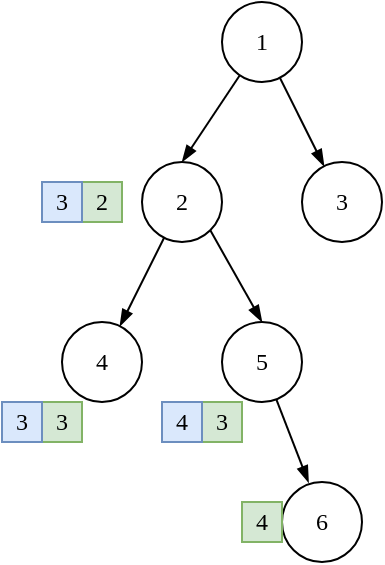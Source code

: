 <mxfile version="14.5.1" type="device" pages="3"><diagram id="EjArKT-MrFbx6aZLU-S4" name="Page-1"><mxGraphModel dx="541" dy="384" grid="1" gridSize="10" guides="1" tooltips="1" connect="1" arrows="1" fold="1" page="1" pageScale="1" pageWidth="850" pageHeight="1100" math="0" shadow="0"><root><mxCell id="0"/><mxCell id="1" parent="0"/><mxCell id="geOj2evyH7ZvSi590aww-1" style="rounded=0;orthogonalLoop=1;jettySize=auto;html=1;entryX=0.5;entryY=0;entryDx=0;entryDy=0;endArrow=blockThin;endFill=1;" edge="1" parent="1" source="geOj2evyH7ZvSi590aww-3" target="geOj2evyH7ZvSi590aww-5"><mxGeometry relative="1" as="geometry"/></mxCell><mxCell id="geOj2evyH7ZvSi590aww-2" value="" style="rounded=0;orthogonalLoop=1;jettySize=auto;html=1;endArrow=blockThin;endFill=1;" edge="1" parent="1" source="geOj2evyH7ZvSi590aww-3" target="geOj2evyH7ZvSi590aww-10"><mxGeometry relative="1" as="geometry"/></mxCell><mxCell id="geOj2evyH7ZvSi590aww-3" value="&lt;font face=&quot;Lucida Console&quot;&gt;1&lt;/font&gt;" style="ellipse;whiteSpace=wrap;html=1;aspect=fixed;" vertex="1" parent="1"><mxGeometry x="290" y="150" width="40" height="40" as="geometry"/></mxCell><mxCell id="geOj2evyH7ZvSi590aww-4" value="" style="edgeStyle=none;rounded=0;orthogonalLoop=1;jettySize=auto;html=1;endArrow=blockThin;endFill=1;" edge="1" parent="1" source="geOj2evyH7ZvSi590aww-5" target="geOj2evyH7ZvSi590aww-6"><mxGeometry relative="1" as="geometry"/></mxCell><mxCell id="geOj2evyH7ZvSi590aww-5" value="&lt;font face=&quot;Lucida Console&quot;&gt;2&lt;/font&gt;" style="ellipse;whiteSpace=wrap;html=1;aspect=fixed;" vertex="1" parent="1"><mxGeometry x="250" y="230" width="40" height="40" as="geometry"/></mxCell><mxCell id="geOj2evyH7ZvSi590aww-6" value="&lt;font face=&quot;Lucida Console&quot;&gt;4&lt;/font&gt;" style="ellipse;whiteSpace=wrap;html=1;aspect=fixed;" vertex="1" parent="1"><mxGeometry x="210" y="310" width="40" height="40" as="geometry"/></mxCell><mxCell id="geOj2evyH7ZvSi590aww-7" style="rounded=0;orthogonalLoop=1;jettySize=auto;html=1;entryX=0.5;entryY=0;entryDx=0;entryDy=0;endArrow=blockThin;endFill=1;exitX=1;exitY=1;exitDx=0;exitDy=0;" edge="1" parent="1" source="geOj2evyH7ZvSi590aww-5" target="geOj2evyH7ZvSi590aww-11"><mxGeometry relative="1" as="geometry"/></mxCell><mxCell id="geOj2evyH7ZvSi590aww-10" value="&lt;font face=&quot;Lucida Console&quot;&gt;3&lt;/font&gt;" style="ellipse;whiteSpace=wrap;html=1;aspect=fixed;" vertex="1" parent="1"><mxGeometry x="330" y="230" width="40" height="40" as="geometry"/></mxCell><mxCell id="geOj2evyH7ZvSi590aww-11" value="&lt;font face=&quot;Lucida Console&quot;&gt;5&lt;/font&gt;" style="ellipse;whiteSpace=wrap;html=1;aspect=fixed;" vertex="1" parent="1"><mxGeometry x="290" y="310" width="40" height="40" as="geometry"/></mxCell><mxCell id="geOj2evyH7ZvSi590aww-20" value="&lt;font face=&quot;Lucida Console&quot;&gt;3&lt;/font&gt;" style="rounded=0;whiteSpace=wrap;html=1;fillColor=#d5e8d4;strokeColor=#82b366;" vertex="1" parent="1"><mxGeometry x="280" y="350" width="20" height="20" as="geometry"/></mxCell><mxCell id="geOj2evyH7ZvSi590aww-21" value="&lt;font face=&quot;Lucida Console&quot;&gt;6&lt;/font&gt;" style="ellipse;whiteSpace=wrap;html=1;aspect=fixed;" vertex="1" parent="1"><mxGeometry x="320" y="390" width="40" height="40" as="geometry"/></mxCell><mxCell id="geOj2evyH7ZvSi590aww-22" style="rounded=0;orthogonalLoop=1;jettySize=auto;html=1;entryX=0.332;entryY=0.007;entryDx=0;entryDy=0;endArrow=blockThin;endFill=1;entryPerimeter=0;" edge="1" parent="1" source="geOj2evyH7ZvSi590aww-11" target="geOj2evyH7ZvSi590aww-21"><mxGeometry relative="1" as="geometry"/></mxCell><mxCell id="geOj2evyH7ZvSi590aww-25" value="&lt;font face=&quot;Lucida Console&quot;&gt;4&lt;/font&gt;" style="rounded=0;whiteSpace=wrap;html=1;fillColor=#dae8fc;strokeColor=#6c8ebf;" vertex="1" parent="1"><mxGeometry x="260" y="350" width="20" height="20" as="geometry"/></mxCell><mxCell id="geOj2evyH7ZvSi590aww-26" value="&lt;font face=&quot;Lucida Console&quot;&gt;3&lt;/font&gt;" style="rounded=0;whiteSpace=wrap;html=1;fillColor=#d5e8d4;strokeColor=#82b366;" vertex="1" parent="1"><mxGeometry x="200" y="350" width="20" height="20" as="geometry"/></mxCell><mxCell id="geOj2evyH7ZvSi590aww-27" value="&lt;font face=&quot;Lucida Console&quot;&gt;3&lt;/font&gt;" style="rounded=0;whiteSpace=wrap;html=1;fillColor=#dae8fc;strokeColor=#6c8ebf;" vertex="1" parent="1"><mxGeometry x="180" y="350" width="20" height="20" as="geometry"/></mxCell><mxCell id="geOj2evyH7ZvSi590aww-30" value="&lt;font face=&quot;Lucida Console&quot;&gt;2&lt;/font&gt;" style="rounded=0;whiteSpace=wrap;html=1;fillColor=#d5e8d4;strokeColor=#82b366;" vertex="1" parent="1"><mxGeometry x="220" y="240" width="20" height="20" as="geometry"/></mxCell><mxCell id="geOj2evyH7ZvSi590aww-31" value="&lt;font face=&quot;Lucida Console&quot;&gt;3&lt;/font&gt;" style="rounded=0;whiteSpace=wrap;html=1;fillColor=#dae8fc;strokeColor=#6c8ebf;" vertex="1" parent="1"><mxGeometry x="200" y="240" width="20" height="20" as="geometry"/></mxCell><mxCell id="geOj2evyH7ZvSi590aww-32" value="&lt;font face=&quot;Lucida Console&quot;&gt;4&lt;/font&gt;" style="rounded=0;whiteSpace=wrap;html=1;fillColor=#d5e8d4;strokeColor=#82b366;" vertex="1" parent="1"><mxGeometry x="300" y="400" width="20" height="20" as="geometry"/></mxCell></root></mxGraphModel></diagram><diagram id="B_T7iXTXOtuxCy4Hhget" name="simplify"><mxGraphModel dx="450" dy="320" grid="1" gridSize="10" guides="1" tooltips="1" connect="1" arrows="1" fold="1" page="1" pageScale="1" pageWidth="850" pageHeight="1100" math="0" shadow="0"><root><mxCell id="GvyMSwOtsJzgNe0vGO97-0"/><mxCell id="GvyMSwOtsJzgNe0vGO97-1" parent="GvyMSwOtsJzgNe0vGO97-0"/><mxCell id="0YNHLl9lAotkaSQNJDHH-0" style="rounded=0;orthogonalLoop=1;jettySize=auto;html=1;entryX=0.5;entryY=0;entryDx=0;entryDy=0;endArrow=blockThin;endFill=1;" edge="1" parent="GvyMSwOtsJzgNe0vGO97-1" source="0YNHLl9lAotkaSQNJDHH-2" target="0YNHLl9lAotkaSQNJDHH-4"><mxGeometry relative="1" as="geometry"/></mxCell><mxCell id="0YNHLl9lAotkaSQNJDHH-1" value="" style="rounded=0;orthogonalLoop=1;jettySize=auto;html=1;endArrow=blockThin;endFill=1;" edge="1" parent="GvyMSwOtsJzgNe0vGO97-1" source="0YNHLl9lAotkaSQNJDHH-2" target="0YNHLl9lAotkaSQNJDHH-7"><mxGeometry relative="1" as="geometry"/></mxCell><mxCell id="0YNHLl9lAotkaSQNJDHH-2" value="&lt;font face=&quot;Lucida Console&quot;&gt;1&lt;/font&gt;" style="ellipse;whiteSpace=wrap;html=1;aspect=fixed;" vertex="1" parent="GvyMSwOtsJzgNe0vGO97-1"><mxGeometry x="360" y="220" width="40" height="40" as="geometry"/></mxCell><mxCell id="0YNHLl9lAotkaSQNJDHH-3" value="" style="edgeStyle=none;rounded=0;orthogonalLoop=1;jettySize=auto;html=1;endArrow=blockThin;endFill=1;entryX=0.5;entryY=0;entryDx=0;entryDy=0;" edge="1" parent="GvyMSwOtsJzgNe0vGO97-1" source="0YNHLl9lAotkaSQNJDHH-4" target="0YNHLl9lAotkaSQNJDHH-5"><mxGeometry relative="1" as="geometry"/></mxCell><mxCell id="0YNHLl9lAotkaSQNJDHH-4" value="&lt;font face=&quot;Lucida Console&quot;&gt;2&lt;/font&gt;" style="ellipse;whiteSpace=wrap;html=1;aspect=fixed;" vertex="1" parent="GvyMSwOtsJzgNe0vGO97-1"><mxGeometry x="320" y="300" width="40" height="40" as="geometry"/></mxCell><mxCell id="0YNHLl9lAotkaSQNJDHH-20" style="edgeStyle=none;rounded=0;orthogonalLoop=1;jettySize=auto;html=1;entryX=0.5;entryY=0;entryDx=0;entryDy=0;endArrow=blockThin;endFill=1;" edge="1" parent="GvyMSwOtsJzgNe0vGO97-1" source="0YNHLl9lAotkaSQNJDHH-5" target="0YNHLl9lAotkaSQNJDHH-18"><mxGeometry relative="1" as="geometry"/></mxCell><mxCell id="0YNHLl9lAotkaSQNJDHH-21" style="edgeStyle=none;rounded=0;orthogonalLoop=1;jettySize=auto;html=1;entryX=0.5;entryY=0;entryDx=0;entryDy=0;endArrow=blockThin;endFill=1;" edge="1" parent="GvyMSwOtsJzgNe0vGO97-1" source="0YNHLl9lAotkaSQNJDHH-5" target="0YNHLl9lAotkaSQNJDHH-19"><mxGeometry relative="1" as="geometry"/></mxCell><mxCell id="0YNHLl9lAotkaSQNJDHH-5" value="&lt;font face=&quot;Lucida Console&quot;&gt;4&lt;/font&gt;" style="ellipse;whiteSpace=wrap;html=1;aspect=fixed;" vertex="1" parent="GvyMSwOtsJzgNe0vGO97-1"><mxGeometry x="280" y="380" width="40" height="40" as="geometry"/></mxCell><mxCell id="0YNHLl9lAotkaSQNJDHH-6" style="rounded=0;orthogonalLoop=1;jettySize=auto;html=1;entryX=0.5;entryY=0;entryDx=0;entryDy=0;endArrow=blockThin;endFill=1;exitX=1;exitY=1;exitDx=0;exitDy=0;" edge="1" parent="GvyMSwOtsJzgNe0vGO97-1" source="0YNHLl9lAotkaSQNJDHH-4" target="0YNHLl9lAotkaSQNJDHH-8"><mxGeometry relative="1" as="geometry"/></mxCell><mxCell id="0YNHLl9lAotkaSQNJDHH-31" style="edgeStyle=none;rounded=0;orthogonalLoop=1;jettySize=auto;html=1;entryX=0.5;entryY=0;entryDx=0;entryDy=0;endArrow=blockThin;endFill=1;" edge="1" parent="GvyMSwOtsJzgNe0vGO97-1" source="0YNHLl9lAotkaSQNJDHH-7" target="0YNHLl9lAotkaSQNJDHH-29"><mxGeometry relative="1" as="geometry"/></mxCell><mxCell id="0YNHLl9lAotkaSQNJDHH-32" style="edgeStyle=none;rounded=0;orthogonalLoop=1;jettySize=auto;html=1;entryX=0.5;entryY=0;entryDx=0;entryDy=0;endArrow=blockThin;endFill=1;" edge="1" parent="GvyMSwOtsJzgNe0vGO97-1" source="0YNHLl9lAotkaSQNJDHH-7" target="0YNHLl9lAotkaSQNJDHH-30"><mxGeometry relative="1" as="geometry"/></mxCell><mxCell id="0YNHLl9lAotkaSQNJDHH-7" value="&lt;font face=&quot;Lucida Console&quot;&gt;3&lt;/font&gt;" style="ellipse;whiteSpace=wrap;html=1;aspect=fixed;" vertex="1" parent="GvyMSwOtsJzgNe0vGO97-1"><mxGeometry x="415" y="300" width="40" height="40" as="geometry"/></mxCell><mxCell id="0YNHLl9lAotkaSQNJDHH-23" style="edgeStyle=none;rounded=0;orthogonalLoop=1;jettySize=auto;html=1;entryX=0.5;entryY=0;entryDx=0;entryDy=0;endArrow=blockThin;endFill=1;" edge="1" parent="GvyMSwOtsJzgNe0vGO97-1" source="0YNHLl9lAotkaSQNJDHH-8" target="0YNHLl9lAotkaSQNJDHH-22"><mxGeometry relative="1" as="geometry"/></mxCell><mxCell id="0YNHLl9lAotkaSQNJDHH-8" value="&lt;font face=&quot;Lucida Console&quot;&gt;5&lt;/font&gt;" style="ellipse;whiteSpace=wrap;html=1;aspect=fixed;" vertex="1" parent="GvyMSwOtsJzgNe0vGO97-1"><mxGeometry x="360" y="380" width="40" height="40" as="geometry"/></mxCell><mxCell id="0YNHLl9lAotkaSQNJDHH-26" style="edgeStyle=none;rounded=0;orthogonalLoop=1;jettySize=auto;html=1;entryX=0.5;entryY=0;entryDx=0;entryDy=0;endArrow=blockThin;endFill=1;" edge="1" parent="GvyMSwOtsJzgNe0vGO97-1" source="0YNHLl9lAotkaSQNJDHH-10" target="0YNHLl9lAotkaSQNJDHH-24"><mxGeometry relative="1" as="geometry"/></mxCell><mxCell id="0YNHLl9lAotkaSQNJDHH-27" style="edgeStyle=none;rounded=0;orthogonalLoop=1;jettySize=auto;html=1;entryX=0.5;entryY=0;entryDx=0;entryDy=0;endArrow=blockThin;endFill=1;" edge="1" parent="GvyMSwOtsJzgNe0vGO97-1" source="0YNHLl9lAotkaSQNJDHH-10" target="0YNHLl9lAotkaSQNJDHH-25"><mxGeometry relative="1" as="geometry"/></mxCell><mxCell id="0YNHLl9lAotkaSQNJDHH-10" value="&lt;font face=&quot;Lucida Console&quot;&gt;6&lt;/font&gt;" style="ellipse;whiteSpace=wrap;html=1;aspect=fixed;" vertex="1" parent="GvyMSwOtsJzgNe0vGO97-1"><mxGeometry x="390" y="460" width="40" height="40" as="geometry"/></mxCell><mxCell id="0YNHLl9lAotkaSQNJDHH-11" style="rounded=0;orthogonalLoop=1;jettySize=auto;html=1;entryX=0.332;entryY=0.007;entryDx=0;entryDy=0;endArrow=blockThin;endFill=1;entryPerimeter=0;" edge="1" parent="GvyMSwOtsJzgNe0vGO97-1" source="0YNHLl9lAotkaSQNJDHH-8" target="0YNHLl9lAotkaSQNJDHH-10"><mxGeometry relative="1" as="geometry"/></mxCell><mxCell id="0YNHLl9lAotkaSQNJDHH-13" value="&lt;font face=&quot;Lucida Console&quot;&gt;1&lt;/font&gt;" style="rounded=0;whiteSpace=wrap;html=1;fillColor=#d5e8d4;strokeColor=#82b366;" vertex="1" parent="GvyMSwOtsJzgNe0vGO97-1"><mxGeometry x="290" y="410" width="20" height="20" as="geometry"/></mxCell><mxCell id="0YNHLl9lAotkaSQNJDHH-15" value="&lt;font face=&quot;Lucida Console&quot;&gt;3&lt;/font&gt;" style="rounded=0;whiteSpace=wrap;html=1;fillColor=#d5e8d4;strokeColor=#82b366;" vertex="1" parent="GvyMSwOtsJzgNe0vGO97-1"><mxGeometry x="330" y="330" width="20" height="20" as="geometry"/></mxCell><mxCell id="0YNHLl9lAotkaSQNJDHH-17" value="&lt;font face=&quot;Lucida Console&quot;&gt;1&lt;/font&gt;" style="rounded=0;whiteSpace=wrap;html=1;fillColor=#d5e8d4;strokeColor=#82b366;" vertex="1" parent="GvyMSwOtsJzgNe0vGO97-1"><mxGeometry x="400" y="490" width="20" height="20" as="geometry"/></mxCell><mxCell id="0YNHLl9lAotkaSQNJDHH-18" value="&lt;font face=&quot;Lucida Console&quot;&gt;0&lt;/font&gt;" style="rounded=0;whiteSpace=wrap;html=1;fillColor=#d5e8d4;strokeColor=#82b366;" vertex="1" parent="GvyMSwOtsJzgNe0vGO97-1"><mxGeometry x="260" y="440" width="20" height="20" as="geometry"/></mxCell><mxCell id="0YNHLl9lAotkaSQNJDHH-19" value="&lt;font face=&quot;Lucida Console&quot;&gt;0&lt;/font&gt;" style="rounded=0;whiteSpace=wrap;html=1;fillColor=#d5e8d4;strokeColor=#82b366;" vertex="1" parent="GvyMSwOtsJzgNe0vGO97-1"><mxGeometry x="310" y="440" width="20" height="20" as="geometry"/></mxCell><mxCell id="0YNHLl9lAotkaSQNJDHH-22" value="&lt;font face=&quot;Lucida Console&quot;&gt;0&lt;/font&gt;" style="rounded=0;whiteSpace=wrap;html=1;fillColor=#d5e8d4;strokeColor=#82b366;" vertex="1" parent="GvyMSwOtsJzgNe0vGO97-1"><mxGeometry x="350" y="440" width="20" height="20" as="geometry"/></mxCell><mxCell id="0YNHLl9lAotkaSQNJDHH-24" value="&lt;font face=&quot;Lucida Console&quot;&gt;0&lt;/font&gt;" style="rounded=0;whiteSpace=wrap;html=1;fillColor=#d5e8d4;strokeColor=#82b366;" vertex="1" parent="GvyMSwOtsJzgNe0vGO97-1"><mxGeometry x="375" y="520" width="20" height="20" as="geometry"/></mxCell><mxCell id="0YNHLl9lAotkaSQNJDHH-25" value="&lt;font face=&quot;Lucida Console&quot;&gt;0&lt;/font&gt;" style="rounded=0;whiteSpace=wrap;html=1;fillColor=#d5e8d4;strokeColor=#82b366;" vertex="1" parent="GvyMSwOtsJzgNe0vGO97-1"><mxGeometry x="425" y="520" width="20" height="20" as="geometry"/></mxCell><mxCell id="0YNHLl9lAotkaSQNJDHH-28" value="&lt;font face=&quot;Lucida Console&quot;&gt;2&lt;/font&gt;" style="rounded=0;whiteSpace=wrap;html=1;fillColor=#d5e8d4;strokeColor=#82b366;" vertex="1" parent="GvyMSwOtsJzgNe0vGO97-1"><mxGeometry x="370" y="410" width="20" height="20" as="geometry"/></mxCell><mxCell id="0YNHLl9lAotkaSQNJDHH-29" value="&lt;font face=&quot;Lucida Console&quot;&gt;0&lt;/font&gt;" style="rounded=0;whiteSpace=wrap;html=1;fillColor=#d5e8d4;strokeColor=#82b366;" vertex="1" parent="GvyMSwOtsJzgNe0vGO97-1"><mxGeometry x="400" y="360" width="20" height="20" as="geometry"/></mxCell><mxCell id="0YNHLl9lAotkaSQNJDHH-30" value="&lt;font face=&quot;Lucida Console&quot;&gt;0&lt;/font&gt;" style="rounded=0;whiteSpace=wrap;html=1;fillColor=#d5e8d4;strokeColor=#82b366;" vertex="1" parent="GvyMSwOtsJzgNe0vGO97-1"><mxGeometry x="450" y="360" width="20" height="20" as="geometry"/></mxCell><mxCell id="0YNHLl9lAotkaSQNJDHH-33" value="&lt;font face=&quot;Lucida Console&quot;&gt;1&lt;/font&gt;" style="rounded=0;whiteSpace=wrap;html=1;fillColor=#d5e8d4;strokeColor=#82b366;" vertex="1" parent="GvyMSwOtsJzgNe0vGO97-1"><mxGeometry x="425" y="330" width="20" height="20" as="geometry"/></mxCell><mxCell id="0YNHLl9lAotkaSQNJDHH-34" value="&lt;font face=&quot;Lucida Console&quot;&gt;4&lt;/font&gt;" style="rounded=0;whiteSpace=wrap;html=1;fillColor=#d5e8d4;strokeColor=#82b366;" vertex="1" parent="GvyMSwOtsJzgNe0vGO97-1"><mxGeometry x="370" y="250" width="20" height="20" as="geometry"/></mxCell></root></mxGraphModel></diagram><diagram id="zEEvio9dy8T2Yply_j0l" name="dfs"><mxGraphModel dx="946" dy="672" grid="1" gridSize="10" guides="1" tooltips="1" connect="1" arrows="1" fold="1" page="1" pageScale="1" pageWidth="850" pageHeight="1100" math="0" shadow="0"><root><mxCell id="lrwXywGemLWBOGlStEqH-0"/><mxCell id="lrwXywGemLWBOGlStEqH-1" parent="lrwXywGemLWBOGlStEqH-0"/><mxCell id="kbz4ZGOGK9Ixrr_r9LxF-0" style="rounded=0;orthogonalLoop=1;jettySize=auto;html=1;entryX=0.5;entryY=0;entryDx=0;entryDy=0;endArrow=blockThin;endFill=1;" parent="lrwXywGemLWBOGlStEqH-1" source="kbz4ZGOGK9Ixrr_r9LxF-1" target="kbz4ZGOGK9Ixrr_r9LxF-3" edge="1"><mxGeometry relative="1" as="geometry"/></mxCell><mxCell id="kbz4ZGOGK9Ixrr_r9LxF-9" value="" style="rounded=0;orthogonalLoop=1;jettySize=auto;html=1;endArrow=blockThin;endFill=1;" parent="lrwXywGemLWBOGlStEqH-1" source="kbz4ZGOGK9Ixrr_r9LxF-1" target="kbz4ZGOGK9Ixrr_r9LxF-8" edge="1"><mxGeometry relative="1" as="geometry"/></mxCell><mxCell id="kbz4ZGOGK9Ixrr_r9LxF-1" value="&lt;font face=&quot;Lucida Console&quot;&gt;1&lt;/font&gt;" style="ellipse;whiteSpace=wrap;html=1;aspect=fixed;" parent="lrwXywGemLWBOGlStEqH-1" vertex="1"><mxGeometry x="240" y="240" width="40" height="40" as="geometry"/></mxCell><mxCell id="kbz4ZGOGK9Ixrr_r9LxF-10" value="" style="edgeStyle=none;rounded=0;orthogonalLoop=1;jettySize=auto;html=1;endArrow=blockThin;endFill=1;" parent="lrwXywGemLWBOGlStEqH-1" source="kbz4ZGOGK9Ixrr_r9LxF-3" target="kbz4ZGOGK9Ixrr_r9LxF-4" edge="1"><mxGeometry relative="1" as="geometry"/></mxCell><mxCell id="kbz4ZGOGK9Ixrr_r9LxF-3" value="&lt;font face=&quot;Lucida Console&quot;&gt;2&lt;/font&gt;" style="ellipse;whiteSpace=wrap;html=1;aspect=fixed;" parent="lrwXywGemLWBOGlStEqH-1" vertex="1"><mxGeometry x="200" y="320" width="40" height="40" as="geometry"/></mxCell><mxCell id="kbz4ZGOGK9Ixrr_r9LxF-4" value="&lt;font face=&quot;Lucida Console&quot;&gt;4&lt;/font&gt;" style="ellipse;whiteSpace=wrap;html=1;aspect=fixed;" parent="lrwXywGemLWBOGlStEqH-1" vertex="1"><mxGeometry x="160" y="400" width="40" height="40" as="geometry"/></mxCell><mxCell id="kbz4ZGOGK9Ixrr_r9LxF-5" value="&lt;font face=&quot;Lucida Console&quot;&gt;4&lt;/font&gt;" style="ellipse;whiteSpace=wrap;html=1;aspect=fixed;" parent="lrwXywGemLWBOGlStEqH-1" vertex="1"><mxGeometry x="120" y="480" width="40" height="40" as="geometry"/></mxCell><mxCell id="kbz4ZGOGK9Ixrr_r9LxF-6" value="&lt;font face=&quot;Lucida Console&quot;&gt;2&lt;/font&gt;" style="ellipse;whiteSpace=wrap;html=1;aspect=fixed;" parent="lrwXywGemLWBOGlStEqH-1" vertex="1"><mxGeometry x="160" y="480" width="40" height="40" as="geometry"/></mxCell><mxCell id="kbz4ZGOGK9Ixrr_r9LxF-7" value="&lt;font face=&quot;Lucida Console&quot;&gt;1&lt;/font&gt;" style="ellipse;whiteSpace=wrap;html=1;aspect=fixed;" parent="lrwXywGemLWBOGlStEqH-1" vertex="1"><mxGeometry x="240" y="480" width="40" height="40" as="geometry"/></mxCell><mxCell id="F4z_0zZwF99F7YEhhDlV-2" style="rounded=0;orthogonalLoop=1;jettySize=auto;html=1;entryX=0.5;entryY=0;entryDx=0;entryDy=0;endArrow=blockThin;endFill=1;exitX=1;exitY=1;exitDx=0;exitDy=0;" parent="lrwXywGemLWBOGlStEqH-1" source="kbz4ZGOGK9Ixrr_r9LxF-3" target="F4z_0zZwF99F7YEhhDlV-1" edge="1"><mxGeometry relative="1" as="geometry"/></mxCell><mxCell id="F4z_0zZwF99F7YEhhDlV-8" style="edgeStyle=none;rounded=0;orthogonalLoop=1;jettySize=auto;html=1;entryX=0.5;entryY=0;entryDx=0;entryDy=0;endArrow=blockThin;endFill=1;" parent="lrwXywGemLWBOGlStEqH-1" source="kbz4ZGOGK9Ixrr_r9LxF-8" target="F4z_0zZwF99F7YEhhDlV-6" edge="1"><mxGeometry relative="1" as="geometry"/></mxCell><mxCell id="F4z_0zZwF99F7YEhhDlV-9" style="edgeStyle=none;rounded=0;orthogonalLoop=1;jettySize=auto;html=1;entryX=0.5;entryY=0;entryDx=0;entryDy=0;endArrow=blockThin;endFill=1;" parent="lrwXywGemLWBOGlStEqH-1" source="kbz4ZGOGK9Ixrr_r9LxF-8" target="F4z_0zZwF99F7YEhhDlV-7" edge="1"><mxGeometry relative="1" as="geometry"/></mxCell><mxCell id="kbz4ZGOGK9Ixrr_r9LxF-8" value="&lt;font face=&quot;Lucida Console&quot;&gt;3&lt;/font&gt;" style="ellipse;whiteSpace=wrap;html=1;aspect=fixed;" parent="lrwXywGemLWBOGlStEqH-1" vertex="1"><mxGeometry x="280" y="320" width="40" height="40" as="geometry"/></mxCell><mxCell id="kbz4ZGOGK9Ixrr_r9LxF-11" value="1" style="rounded=0;whiteSpace=wrap;html=1;" parent="lrwXywGemLWBOGlStEqH-1" vertex="1"><mxGeometry x="400" y="400" width="40" height="40" as="geometry"/></mxCell><mxCell id="kbz4ZGOGK9Ixrr_r9LxF-12" value="2" style="rounded=0;whiteSpace=wrap;html=1;" parent="lrwXywGemLWBOGlStEqH-1" vertex="1"><mxGeometry x="400" y="360" width="40" height="40" as="geometry"/></mxCell><mxCell id="kbz4ZGOGK9Ixrr_r9LxF-13" value="6" style="rounded=0;whiteSpace=wrap;html=1;fillColor=#d5e8d4;strokeColor=#82b366;" parent="lrwXywGemLWBOGlStEqH-1" vertex="1"><mxGeometry x="560" y="360" width="40" height="40" as="geometry"/></mxCell><mxCell id="kbz4ZGOGK9Ixrr_r9LxF-14" value="3" style="rounded=0;whiteSpace=wrap;html=1;" parent="lrwXywGemLWBOGlStEqH-1" vertex="1"><mxGeometry x="560" y="400" width="40" height="40" as="geometry"/></mxCell><mxCell id="kbz4ZGOGK9Ixrr_r9LxF-15" value="4" style="rounded=0;whiteSpace=wrap;html=1;fillColor=#d5e8d4;strokeColor=#82b366;" parent="lrwXywGemLWBOGlStEqH-1" vertex="1"><mxGeometry x="400" y="320" width="40" height="40" as="geometry"/></mxCell><mxCell id="kbz4ZGOGK9Ixrr_r9LxF-16" value="&lt;font face=&quot;Lucida Console&quot;&gt;5&lt;/font&gt;" style="ellipse;whiteSpace=wrap;html=1;aspect=fixed;" parent="lrwXywGemLWBOGlStEqH-1" vertex="1"><mxGeometry x="200" y="480" width="40" height="40" as="geometry"/></mxCell><mxCell id="FGcARqq-w0vhg7zN7LdB-0" value="1" style="rounded=0;whiteSpace=wrap;html=1;" parent="lrwXywGemLWBOGlStEqH-1" vertex="1"><mxGeometry x="480" y="400" width="40" height="40" as="geometry"/></mxCell><mxCell id="FGcARqq-w0vhg7zN7LdB-1" value="5" style="rounded=0;whiteSpace=wrap;html=1;fillColor=#d5e8d4;strokeColor=#82b366;" parent="lrwXywGemLWBOGlStEqH-1" vertex="1"><mxGeometry x="480" y="360" width="40" height="40" as="geometry"/></mxCell><mxCell id="F4z_0zZwF99F7YEhhDlV-1" value="&lt;font face=&quot;Lucida Console&quot;&gt;5&lt;/font&gt;" style="ellipse;whiteSpace=wrap;html=1;aspect=fixed;" parent="lrwXywGemLWBOGlStEqH-1" vertex="1"><mxGeometry x="220" y="400" width="40" height="40" as="geometry"/></mxCell><mxCell id="F4z_0zZwF99F7YEhhDlV-3" value="&lt;font face=&quot;Lucida Console&quot;&gt;3&lt;/font&gt;" style="ellipse;whiteSpace=wrap;html=1;aspect=fixed;" parent="lrwXywGemLWBOGlStEqH-1" vertex="1"><mxGeometry x="320" y="480" width="40" height="40" as="geometry"/></mxCell><mxCell id="F4z_0zZwF99F7YEhhDlV-6" value="&lt;font face=&quot;Lucida Console&quot;&gt;6&lt;/font&gt;" style="ellipse;whiteSpace=wrap;html=1;aspect=fixed;" parent="lrwXywGemLWBOGlStEqH-1" vertex="1"><mxGeometry x="260" y="400" width="40" height="40" as="geometry"/></mxCell><mxCell id="F4z_0zZwF99F7YEhhDlV-7" value="&lt;font face=&quot;Lucida Console&quot;&gt;7&lt;/font&gt;" style="ellipse;whiteSpace=wrap;html=1;aspect=fixed;" parent="lrwXywGemLWBOGlStEqH-1" vertex="1"><mxGeometry x="310" y="400" width="40" height="40" as="geometry"/></mxCell><mxCell id="F4z_0zZwF99F7YEhhDlV-10" value="&lt;font face=&quot;Lucida Console&quot;&gt;6&lt;/font&gt;" style="ellipse;whiteSpace=wrap;html=1;aspect=fixed;" parent="lrwXywGemLWBOGlStEqH-1" vertex="1"><mxGeometry x="280" y="480" width="40" height="40" as="geometry"/></mxCell><mxCell id="F4z_0zZwF99F7YEhhDlV-11" value="&lt;font face=&quot;Lucida Console&quot;&gt;7&lt;/font&gt;" style="ellipse;whiteSpace=wrap;html=1;aspect=fixed;" parent="lrwXywGemLWBOGlStEqH-1" vertex="1"><mxGeometry x="360" y="480" width="40" height="40" as="geometry"/></mxCell><mxCell id="F4z_0zZwF99F7YEhhDlV-17" value="1" style="rounded=0;whiteSpace=wrap;html=1;" parent="lrwXywGemLWBOGlStEqH-1" vertex="1"><mxGeometry x="440" y="400" width="40" height="40" as="geometry"/></mxCell><mxCell id="F4z_0zZwF99F7YEhhDlV-18" value="2" style="rounded=0;whiteSpace=wrap;html=1;fillColor=#d5e8d4;strokeColor=#82b366;" parent="lrwXywGemLWBOGlStEqH-1" vertex="1"><mxGeometry x="440" y="360" width="40" height="40" as="geometry"/></mxCell><mxCell id="F4z_0zZwF99F7YEhhDlV-19" value="3" style="rounded=0;whiteSpace=wrap;html=1;fillColor=#d5e8d4;strokeColor=#82b366;" parent="lrwXywGemLWBOGlStEqH-1" vertex="1"><mxGeometry x="600" y="400" width="40" height="40" as="geometry"/></mxCell><mxCell id="F4z_0zZwF99F7YEhhDlV-22" value="7" style="rounded=0;whiteSpace=wrap;html=1;fillColor=#d5e8d4;strokeColor=#82b366;" parent="lrwXywGemLWBOGlStEqH-1" vertex="1"><mxGeometry x="640" y="400" width="40" height="40" as="geometry"/></mxCell><mxCell id="F4z_0zZwF99F7YEhhDlV-30" value="1" style="rounded=0;whiteSpace=wrap;html=1;fillColor=#d5e8d4;strokeColor=#82b366;" parent="lrwXywGemLWBOGlStEqH-1" vertex="1"><mxGeometry x="520" y="400" width="40" height="40" as="geometry"/></mxCell><mxCell id="F4z_0zZwF99F7YEhhDlV-38" style="rounded=0;orthogonalLoop=1;jettySize=auto;html=1;entryX=0.5;entryY=0;entryDx=0;entryDy=0;endArrow=blockThin;endFill=1;" parent="lrwXywGemLWBOGlStEqH-1" source="F4z_0zZwF99F7YEhhDlV-40" target="F4z_0zZwF99F7YEhhDlV-41" edge="1"><mxGeometry relative="1" as="geometry"/></mxCell><mxCell id="F4z_0zZwF99F7YEhhDlV-40" value="&lt;font face=&quot;Lucida Console&quot;&gt;2&lt;/font&gt;" style="ellipse;whiteSpace=wrap;html=1;aspect=fixed;" parent="lrwXywGemLWBOGlStEqH-1" vertex="1"><mxGeometry x="240" y="560" width="40" height="40" as="geometry"/></mxCell><mxCell id="8_-NJi2eyKvEDdrBfK_C-1" style="edgeStyle=none;rounded=0;orthogonalLoop=1;jettySize=auto;html=1;entryX=0.5;entryY=0;entryDx=0;entryDy=0;endArrow=blockThin;endFill=1;" parent="lrwXywGemLWBOGlStEqH-1" source="F4z_0zZwF99F7YEhhDlV-41" target="8_-NJi2eyKvEDdrBfK_C-0" edge="1"><mxGeometry relative="1" as="geometry"/></mxCell><mxCell id="F4z_0zZwF99F7YEhhDlV-41" value="&lt;font face=&quot;Lucida Console&quot;&gt;3&lt;/font&gt;" style="ellipse;whiteSpace=wrap;html=1;aspect=fixed;" parent="lrwXywGemLWBOGlStEqH-1" vertex="1"><mxGeometry x="200" y="640" width="40" height="40" as="geometry"/></mxCell><mxCell id="8_-NJi2eyKvEDdrBfK_C-0" value="&lt;font face=&quot;Lucida Console&quot;&gt;1&lt;/font&gt;" style="ellipse;whiteSpace=wrap;html=1;aspect=fixed;" parent="lrwXywGemLWBOGlStEqH-1" vertex="1"><mxGeometry x="170" y="710" width="40" height="40" as="geometry"/></mxCell><mxCell id="8_-NJi2eyKvEDdrBfK_C-2" value="2" style="rounded=0;whiteSpace=wrap;html=1;" parent="lrwXywGemLWBOGlStEqH-1" vertex="1"><mxGeometry x="400" y="710" width="40" height="40" as="geometry"/></mxCell><mxCell id="8_-NJi2eyKvEDdrBfK_C-3" value="3" style="rounded=0;whiteSpace=wrap;html=1;" parent="lrwXywGemLWBOGlStEqH-1" vertex="1"><mxGeometry x="360" y="670" width="40" height="40" as="geometry"/></mxCell><mxCell id="8_-NJi2eyKvEDdrBfK_C-4" value="1" style="rounded=0;whiteSpace=wrap;html=1;fillColor=#d5e8d4;strokeColor=#82b366;" parent="lrwXywGemLWBOGlStEqH-1" vertex="1"><mxGeometry x="360" y="630" width="40" height="40" as="geometry"/></mxCell></root></mxGraphModel></diagram></mxfile>